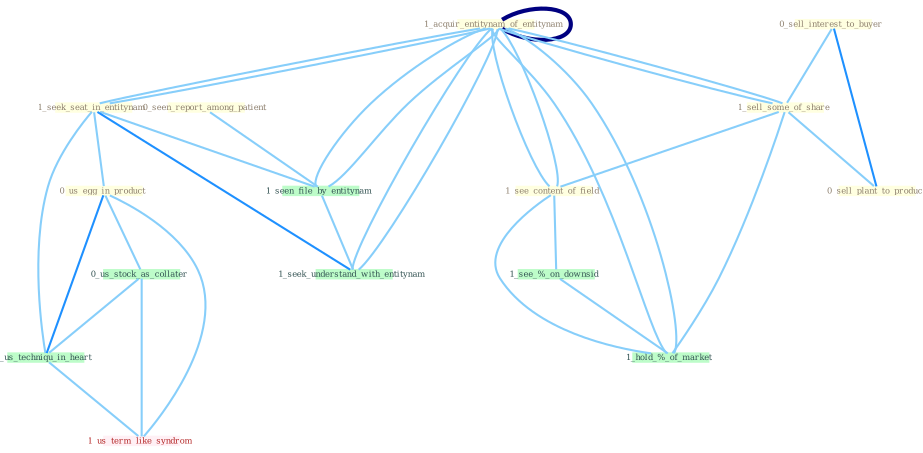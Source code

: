 Graph G{ 
    node
    [shape=polygon,style=filled,width=.5,height=.06,color="#BDFCC9",fixedsize=true,fontsize=4,
    fontcolor="#2f4f4f"];
    {node
    [color="#ffffe0", fontcolor="#8b7d6b"] "1_acquir_entitynam_of_entitynam " "1_seek_seat_in_entitynam " "0_seen_report_among_patient " "0_sell_interest_to_buyer " "1_sell_some_of_share " "0_us_egg_in_product " "0_sell_plant_to_produc " "1_see_content_of_field "}
{node [color="#fff0f5", fontcolor="#b22222"] "1_us_term_like_syndrom "}
edge [color="#B0E2FF"];

	"1_acquir_entitynam_of_entitynam " -- "1_seek_seat_in_entitynam " [w="1", color="#87cefa" ];
	"1_acquir_entitynam_of_entitynam " -- "1_sell_some_of_share " [w="1", color="#87cefa" ];
	"1_acquir_entitynam_of_entitynam " -- "1_see_content_of_field " [w="1", color="#87cefa" ];
	"1_acquir_entitynam_of_entitynam " -- "1_seen_file_by_entitynam " [w="1", color="#87cefa" ];
	"1_acquir_entitynam_of_entitynam " -- "1_seek_understand_with_entitynam " [w="1", color="#87cefa" ];
	"1_acquir_entitynam_of_entitynam " -- "1_acquir_entitynam_of_entitynam " [w="4", style=bold, color="#000080", len=0.4];
	"1_acquir_entitynam_of_entitynam " -- "1_hold_%_of_market " [w="1", color="#87cefa" ];
	"1_seek_seat_in_entitynam " -- "0_us_egg_in_product " [w="1", color="#87cefa" ];
	"1_seek_seat_in_entitynam " -- "1_seen_file_by_entitynam " [w="1", color="#87cefa" ];
	"1_seek_seat_in_entitynam " -- "1_seek_understand_with_entitynam " [w="2", color="#1e90ff" , len=0.8];
	"1_seek_seat_in_entitynam " -- "1_acquir_entitynam_of_entitynam " [w="1", color="#87cefa" ];
	"1_seek_seat_in_entitynam " -- "0_us_techniqu_in_heart " [w="1", color="#87cefa" ];
	"0_seen_report_among_patient " -- "1_seen_file_by_entitynam " [w="1", color="#87cefa" ];
	"0_sell_interest_to_buyer " -- "1_sell_some_of_share " [w="1", color="#87cefa" ];
	"0_sell_interest_to_buyer " -- "0_sell_plant_to_produc " [w="2", color="#1e90ff" , len=0.8];
	"1_sell_some_of_share " -- "0_sell_plant_to_produc " [w="1", color="#87cefa" ];
	"1_sell_some_of_share " -- "1_see_content_of_field " [w="1", color="#87cefa" ];
	"1_sell_some_of_share " -- "1_acquir_entitynam_of_entitynam " [w="1", color="#87cefa" ];
	"1_sell_some_of_share " -- "1_hold_%_of_market " [w="1", color="#87cefa" ];
	"0_us_egg_in_product " -- "0_us_stock_as_collater " [w="1", color="#87cefa" ];
	"0_us_egg_in_product " -- "0_us_techniqu_in_heart " [w="2", color="#1e90ff" , len=0.8];
	"0_us_egg_in_product " -- "1_us_term_like_syndrom " [w="1", color="#87cefa" ];
	"1_see_content_of_field " -- "1_acquir_entitynam_of_entitynam " [w="1", color="#87cefa" ];
	"1_see_content_of_field " -- "1_see_%_on_downsid " [w="1", color="#87cefa" ];
	"1_see_content_of_field " -- "1_hold_%_of_market " [w="1", color="#87cefa" ];
	"1_seen_file_by_entitynam " -- "1_seek_understand_with_entitynam " [w="1", color="#87cefa" ];
	"1_seen_file_by_entitynam " -- "1_acquir_entitynam_of_entitynam " [w="1", color="#87cefa" ];
	"0_us_stock_as_collater " -- "0_us_techniqu_in_heart " [w="1", color="#87cefa" ];
	"0_us_stock_as_collater " -- "1_us_term_like_syndrom " [w="1", color="#87cefa" ];
	"1_seek_understand_with_entitynam " -- "1_acquir_entitynam_of_entitynam " [w="1", color="#87cefa" ];
	"1_acquir_entitynam_of_entitynam " -- "1_hold_%_of_market " [w="1", color="#87cefa" ];
	"0_us_techniqu_in_heart " -- "1_us_term_like_syndrom " [w="1", color="#87cefa" ];
	"1_see_%_on_downsid " -- "1_hold_%_of_market " [w="1", color="#87cefa" ];
}